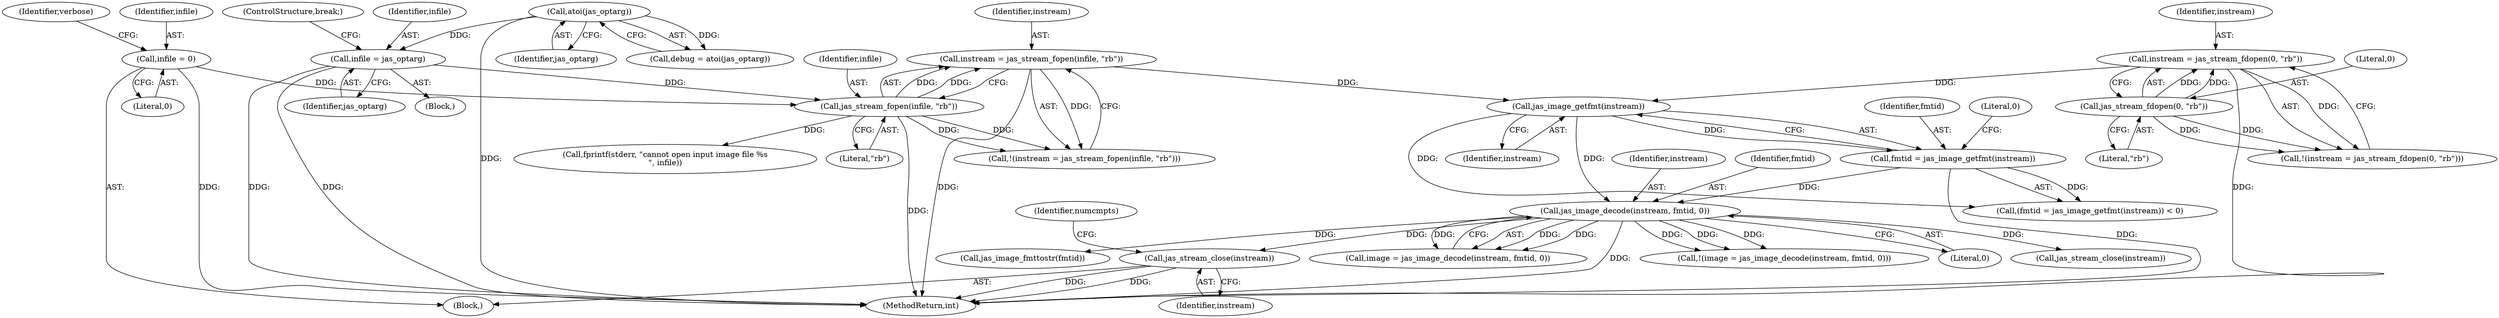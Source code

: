 digraph "0_jasper_8f62b4761711d036fd8964df256b938c809b7fca@API" {
"1000241" [label="(Call,jas_stream_close(instream))"];
"1000229" [label="(Call,jas_image_decode(instream, fmtid, 0))"];
"1000218" [label="(Call,jas_image_getfmt(instream))"];
"1000187" [label="(Call,instream = jas_stream_fopen(infile, \"rb\"))"];
"1000189" [label="(Call,jas_stream_fopen(infile, \"rb\"))"];
"1000131" [label="(Call,infile = 0)"];
"1000172" [label="(Call,infile = jas_optarg)"];
"1000168" [label="(Call,atoi(jas_optarg))"];
"1000203" [label="(Call,instream = jas_stream_fdopen(0, \"rb\"))"];
"1000205" [label="(Call,jas_stream_fdopen(0, \"rb\"))"];
"1000216" [label="(Call,fmtid = jas_image_getfmt(instream))"];
"1000193" [label="(Call,fprintf(stderr, \"cannot open input image file %s\n\", infile))"];
"1000241" [label="(Call,jas_stream_close(instream))"];
"1000206" [label="(Literal,0)"];
"1000204" [label="(Identifier,instream)"];
"1000230" [label="(Identifier,instream)"];
"1000187" [label="(Call,instream = jas_stream_fopen(infile, \"rb\"))"];
"1000216" [label="(Call,fmtid = jas_image_getfmt(instream))"];
"1000172" [label="(Call,infile = jas_optarg)"];
"1000231" [label="(Identifier,fmtid)"];
"1000232" [label="(Literal,0)"];
"1000132" [label="(Identifier,infile)"];
"1000234" [label="(Call,jas_stream_close(instream))"];
"1000218" [label="(Call,jas_image_getfmt(instream))"];
"1000168" [label="(Call,atoi(jas_optarg))"];
"1000266" [label="(Call,jas_image_fmttostr(fmtid))"];
"1000202" [label="(Call,!(instream = jas_stream_fdopen(0, \"rb\")))"];
"1000242" [label="(Identifier,instream)"];
"1000219" [label="(Identifier,instream)"];
"1000175" [label="(ControlStructure,break;)"];
"1000169" [label="(Identifier,jas_optarg)"];
"1000215" [label="(Call,(fmtid = jas_image_getfmt(instream)) < 0)"];
"1000131" [label="(Call,infile = 0)"];
"1000220" [label="(Literal,0)"];
"1000135" [label="(Identifier,verbose)"];
"1000286" [label="(MethodReturn,int)"];
"1000205" [label="(Call,jas_stream_fdopen(0, \"rb\"))"];
"1000174" [label="(Identifier,jas_optarg)"];
"1000133" [label="(Literal,0)"];
"1000227" [label="(Call,image = jas_image_decode(instream, fmtid, 0))"];
"1000188" [label="(Identifier,instream)"];
"1000244" [label="(Identifier,numcmpts)"];
"1000226" [label="(Call,!(image = jas_image_decode(instream, fmtid, 0)))"];
"1000229" [label="(Call,jas_image_decode(instream, fmtid, 0))"];
"1000217" [label="(Identifier,fmtid)"];
"1000109" [label="(Block,)"];
"1000203" [label="(Call,instream = jas_stream_fdopen(0, \"rb\"))"];
"1000152" [label="(Block,)"];
"1000166" [label="(Call,debug = atoi(jas_optarg))"];
"1000189" [label="(Call,jas_stream_fopen(infile, \"rb\"))"];
"1000191" [label="(Literal,\"rb\")"];
"1000186" [label="(Call,!(instream = jas_stream_fopen(infile, \"rb\")))"];
"1000173" [label="(Identifier,infile)"];
"1000190" [label="(Identifier,infile)"];
"1000207" [label="(Literal,\"rb\")"];
"1000241" -> "1000109"  [label="AST: "];
"1000241" -> "1000242"  [label="CFG: "];
"1000242" -> "1000241"  [label="AST: "];
"1000244" -> "1000241"  [label="CFG: "];
"1000241" -> "1000286"  [label="DDG: "];
"1000241" -> "1000286"  [label="DDG: "];
"1000229" -> "1000241"  [label="DDG: "];
"1000229" -> "1000227"  [label="AST: "];
"1000229" -> "1000232"  [label="CFG: "];
"1000230" -> "1000229"  [label="AST: "];
"1000231" -> "1000229"  [label="AST: "];
"1000232" -> "1000229"  [label="AST: "];
"1000227" -> "1000229"  [label="CFG: "];
"1000229" -> "1000286"  [label="DDG: "];
"1000229" -> "1000226"  [label="DDG: "];
"1000229" -> "1000226"  [label="DDG: "];
"1000229" -> "1000226"  [label="DDG: "];
"1000229" -> "1000227"  [label="DDG: "];
"1000229" -> "1000227"  [label="DDG: "];
"1000229" -> "1000227"  [label="DDG: "];
"1000218" -> "1000229"  [label="DDG: "];
"1000216" -> "1000229"  [label="DDG: "];
"1000229" -> "1000234"  [label="DDG: "];
"1000229" -> "1000266"  [label="DDG: "];
"1000218" -> "1000216"  [label="AST: "];
"1000218" -> "1000219"  [label="CFG: "];
"1000219" -> "1000218"  [label="AST: "];
"1000216" -> "1000218"  [label="CFG: "];
"1000218" -> "1000215"  [label="DDG: "];
"1000218" -> "1000216"  [label="DDG: "];
"1000187" -> "1000218"  [label="DDG: "];
"1000203" -> "1000218"  [label="DDG: "];
"1000187" -> "1000186"  [label="AST: "];
"1000187" -> "1000189"  [label="CFG: "];
"1000188" -> "1000187"  [label="AST: "];
"1000189" -> "1000187"  [label="AST: "];
"1000186" -> "1000187"  [label="CFG: "];
"1000187" -> "1000286"  [label="DDG: "];
"1000187" -> "1000186"  [label="DDG: "];
"1000189" -> "1000187"  [label="DDG: "];
"1000189" -> "1000187"  [label="DDG: "];
"1000189" -> "1000191"  [label="CFG: "];
"1000190" -> "1000189"  [label="AST: "];
"1000191" -> "1000189"  [label="AST: "];
"1000189" -> "1000286"  [label="DDG: "];
"1000189" -> "1000186"  [label="DDG: "];
"1000189" -> "1000186"  [label="DDG: "];
"1000131" -> "1000189"  [label="DDG: "];
"1000172" -> "1000189"  [label="DDG: "];
"1000189" -> "1000193"  [label="DDG: "];
"1000131" -> "1000109"  [label="AST: "];
"1000131" -> "1000133"  [label="CFG: "];
"1000132" -> "1000131"  [label="AST: "];
"1000133" -> "1000131"  [label="AST: "];
"1000135" -> "1000131"  [label="CFG: "];
"1000131" -> "1000286"  [label="DDG: "];
"1000172" -> "1000152"  [label="AST: "];
"1000172" -> "1000174"  [label="CFG: "];
"1000173" -> "1000172"  [label="AST: "];
"1000174" -> "1000172"  [label="AST: "];
"1000175" -> "1000172"  [label="CFG: "];
"1000172" -> "1000286"  [label="DDG: "];
"1000172" -> "1000286"  [label="DDG: "];
"1000168" -> "1000172"  [label="DDG: "];
"1000168" -> "1000166"  [label="AST: "];
"1000168" -> "1000169"  [label="CFG: "];
"1000169" -> "1000168"  [label="AST: "];
"1000166" -> "1000168"  [label="CFG: "];
"1000168" -> "1000286"  [label="DDG: "];
"1000168" -> "1000166"  [label="DDG: "];
"1000203" -> "1000202"  [label="AST: "];
"1000203" -> "1000205"  [label="CFG: "];
"1000204" -> "1000203"  [label="AST: "];
"1000205" -> "1000203"  [label="AST: "];
"1000202" -> "1000203"  [label="CFG: "];
"1000203" -> "1000286"  [label="DDG: "];
"1000203" -> "1000202"  [label="DDG: "];
"1000205" -> "1000203"  [label="DDG: "];
"1000205" -> "1000203"  [label="DDG: "];
"1000205" -> "1000207"  [label="CFG: "];
"1000206" -> "1000205"  [label="AST: "];
"1000207" -> "1000205"  [label="AST: "];
"1000205" -> "1000202"  [label="DDG: "];
"1000205" -> "1000202"  [label="DDG: "];
"1000216" -> "1000215"  [label="AST: "];
"1000217" -> "1000216"  [label="AST: "];
"1000220" -> "1000216"  [label="CFG: "];
"1000216" -> "1000286"  [label="DDG: "];
"1000216" -> "1000215"  [label="DDG: "];
}
